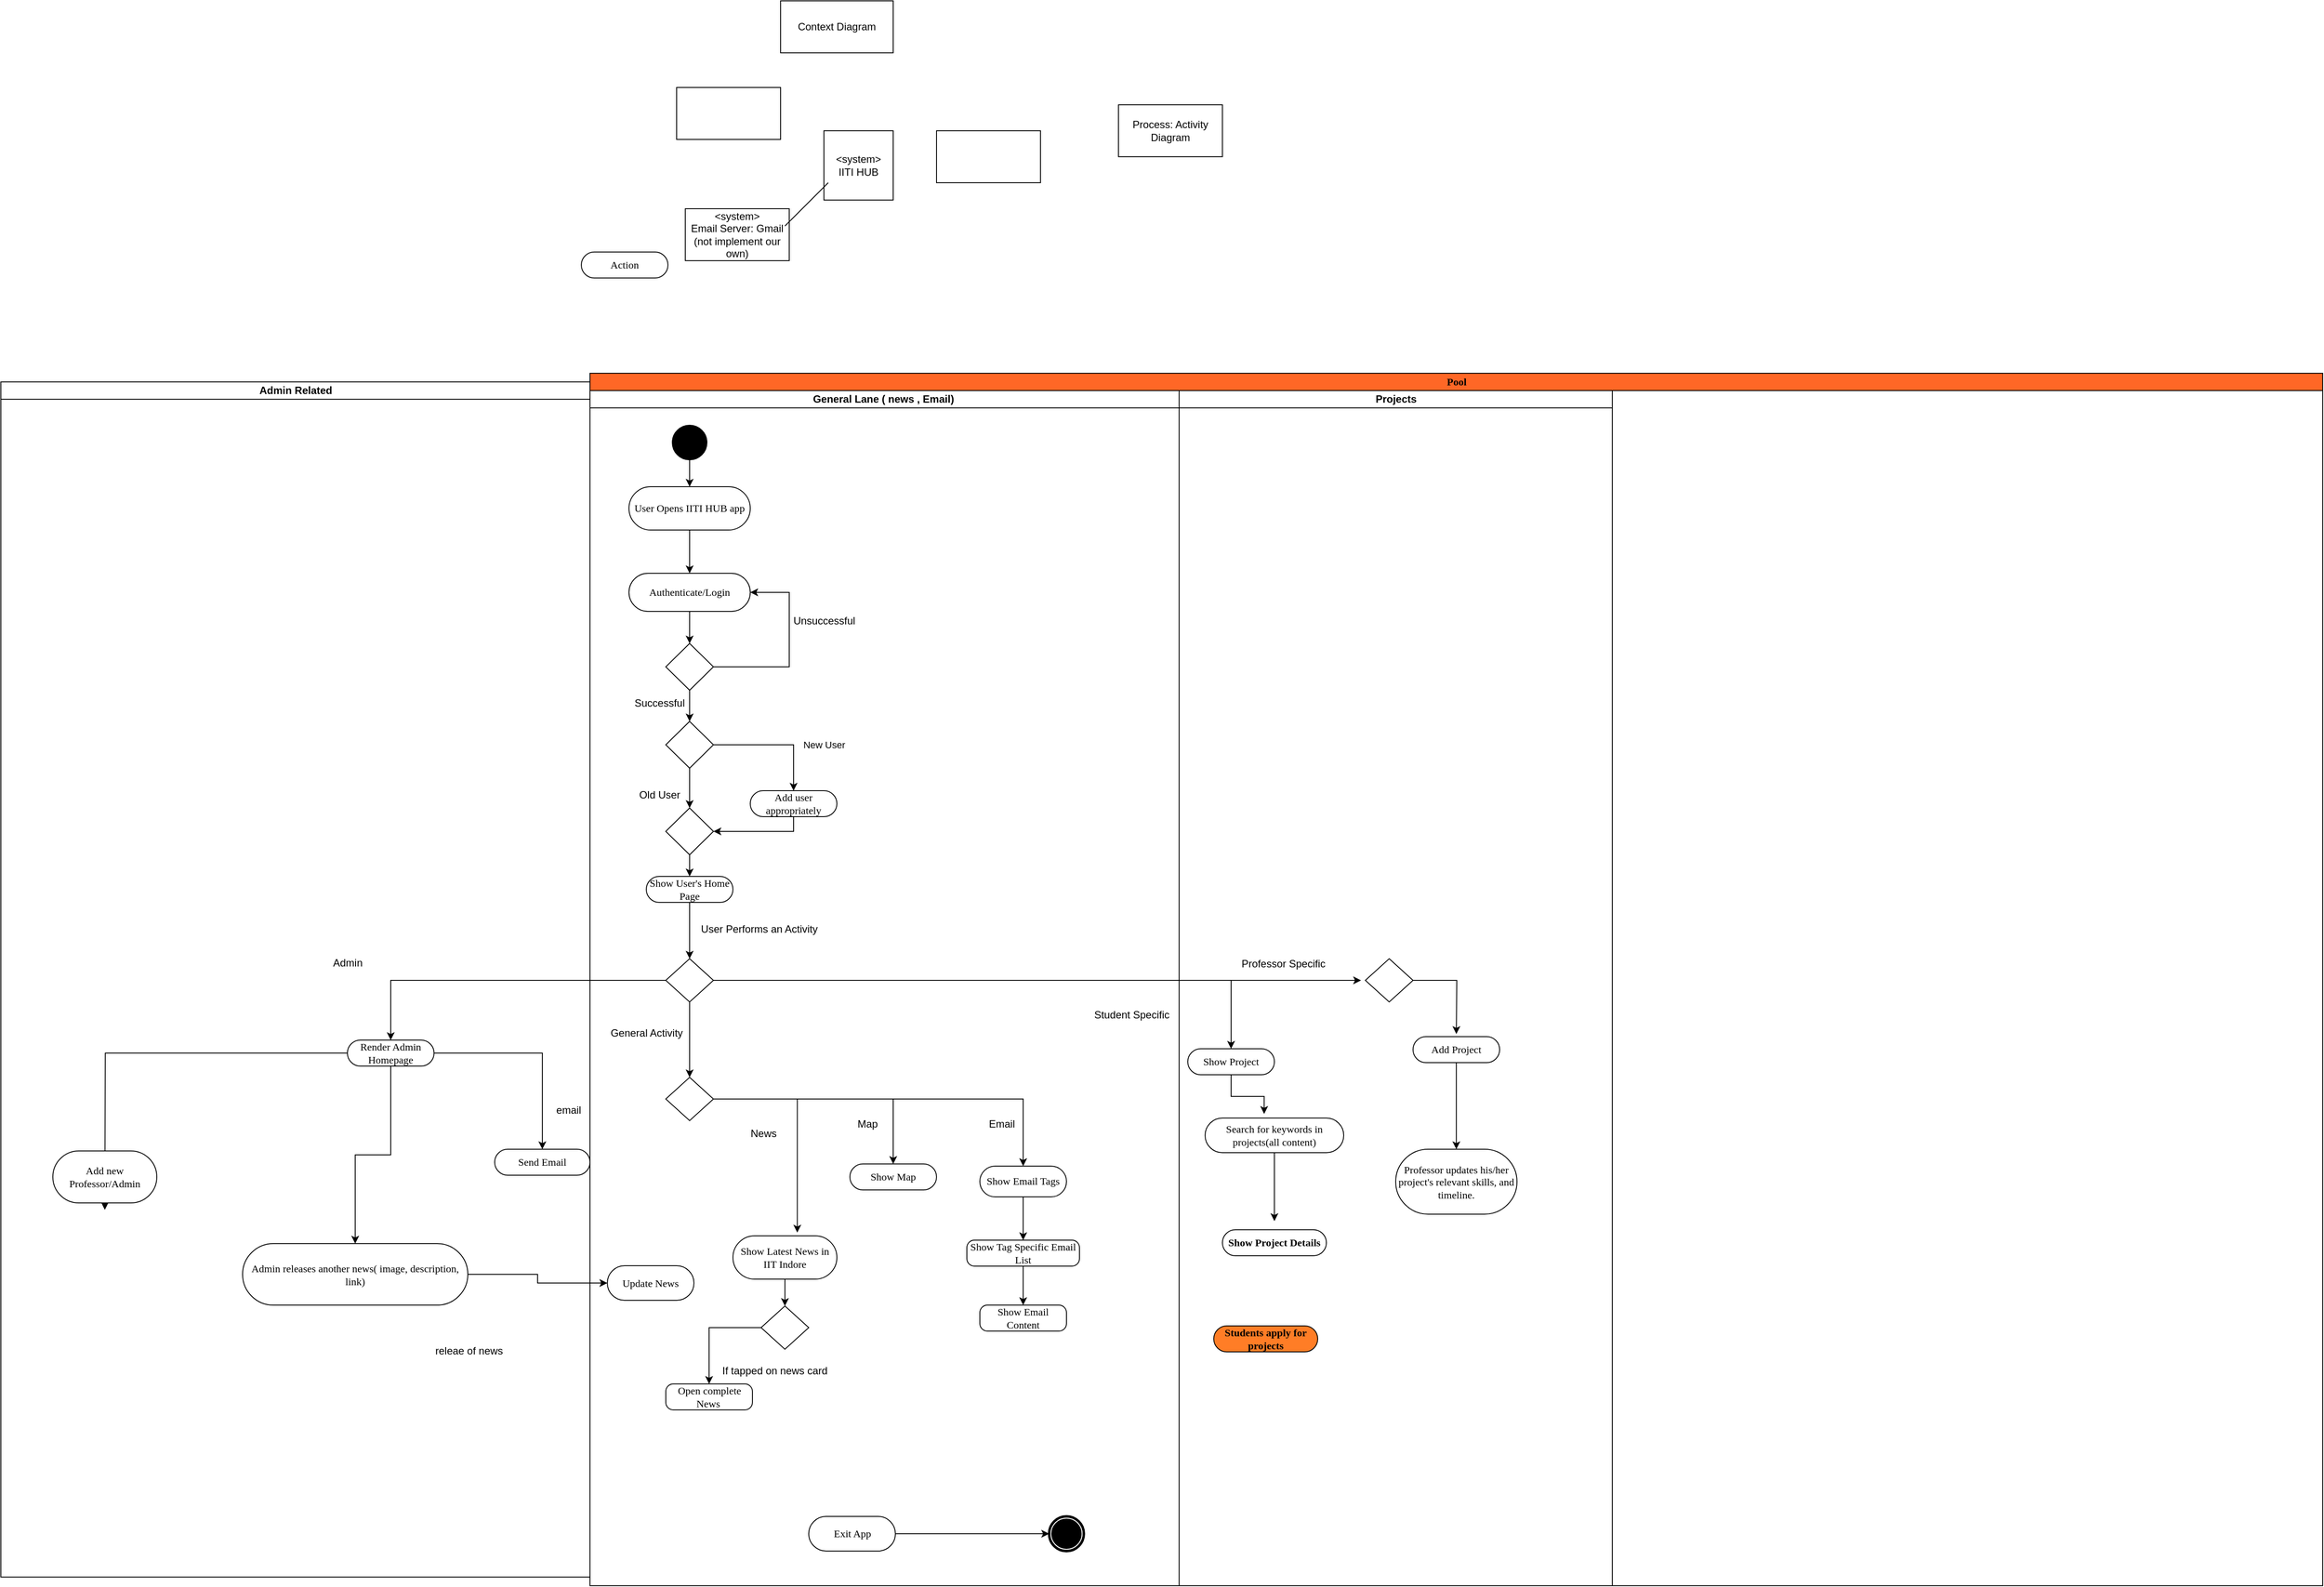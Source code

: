 <mxfile version="21.2.1" type="github">
  <diagram name="Page-1" id="0783ab3e-0a74-02c8-0abd-f7b4e66b4bec">
    <mxGraphModel dx="3180" dy="2110" grid="1" gridSize="10" guides="1" tooltips="1" connect="1" arrows="1" fold="1" page="1" pageScale="1" pageWidth="850" pageHeight="1100" background="none" math="0" shadow="0">
      <root>
        <mxCell id="0" />
        <mxCell id="1" parent="0" />
        <mxCell id="1c1d494c118603dd-1" value="Pool" style="swimlane;html=1;childLayout=stackLayout;startSize=20;rounded=0;shadow=0;comic=0;labelBackgroundColor=none;strokeWidth=1;fontFamily=Verdana;fontSize=12;align=center;fillColor=#FF6726;" parent="1" vertex="1">
          <mxGeometry x="80" y="-10" width="2000.0" height="1400" as="geometry" />
        </mxCell>
        <mxCell id="1c1d494c118603dd-3" value="General Lane ( news , Email)&amp;nbsp;" style="swimlane;html=1;startSize=20;" parent="1c1d494c118603dd-1" vertex="1">
          <mxGeometry y="20" width="680" height="1380" as="geometry">
            <mxRectangle y="20" width="40" height="1380" as="alternateBounds" />
          </mxGeometry>
        </mxCell>
        <mxCell id="OMoWTiOt0C33IlhXWpdB-46" style="edgeStyle=orthogonalEdgeStyle;rounded=0;orthogonalLoop=1;jettySize=auto;html=1;entryX=0.5;entryY=0;entryDx=0;entryDy=0;" edge="1" parent="1c1d494c118603dd-3" source="60571a20871a0731-4" target="60571a20871a0731-8">
          <mxGeometry relative="1" as="geometry">
            <mxPoint x="115" y="162" as="sourcePoint" />
            <mxPoint x="115" y="202" as="targetPoint" />
          </mxGeometry>
        </mxCell>
        <mxCell id="60571a20871a0731-4" value="" style="ellipse;whiteSpace=wrap;html=1;rounded=0;shadow=0;comic=0;labelBackgroundColor=none;strokeWidth=1;fillColor=#000000;fontFamily=Verdana;fontSize=12;align=center;" parent="1c1d494c118603dd-3" vertex="1">
          <mxGeometry x="95" y="40" width="40" height="40" as="geometry" />
        </mxCell>
        <mxCell id="OMoWTiOt0C33IlhXWpdB-243" style="edgeStyle=orthogonalEdgeStyle;rounded=0;orthogonalLoop=1;jettySize=auto;html=1;entryX=0.5;entryY=0;entryDx=0;entryDy=0;" edge="1" parent="1c1d494c118603dd-3" source="OMoWTiOt0C33IlhXWpdB-7" target="OMoWTiOt0C33IlhXWpdB-167">
          <mxGeometry relative="1" as="geometry" />
        </mxCell>
        <mxCell id="OMoWTiOt0C33IlhXWpdB-251" style="edgeStyle=orthogonalEdgeStyle;rounded=0;orthogonalLoop=1;jettySize=auto;html=1;" edge="1" parent="1c1d494c118603dd-3" source="OMoWTiOt0C33IlhXWpdB-7">
          <mxGeometry relative="1" as="geometry">
            <mxPoint x="890" y="681" as="targetPoint" />
          </mxGeometry>
        </mxCell>
        <mxCell id="OMoWTiOt0C33IlhXWpdB-7" value="" style="rhombus;whiteSpace=wrap;html=1;" vertex="1" parent="1c1d494c118603dd-3">
          <mxGeometry x="87.5" y="656" width="55" height="50" as="geometry" />
        </mxCell>
        <mxCell id="OMoWTiOt0C33IlhXWpdB-189" style="edgeStyle=orthogonalEdgeStyle;rounded=0;orthogonalLoop=1;jettySize=auto;html=1;entryX=0.5;entryY=0;entryDx=0;entryDy=0;" edge="1" parent="1c1d494c118603dd-3" source="OMoWTiOt0C33IlhXWpdB-31" target="OMoWTiOt0C33IlhXWpdB-181">
          <mxGeometry relative="1" as="geometry" />
        </mxCell>
        <mxCell id="OMoWTiOt0C33IlhXWpdB-31" value="Authenticate/Login" style="rounded=1;whiteSpace=wrap;html=1;shadow=0;comic=0;labelBackgroundColor=none;strokeWidth=1;fontFamily=Verdana;fontSize=12;align=center;arcSize=50;" vertex="1" parent="1c1d494c118603dd-3">
          <mxGeometry x="45" y="211" width="140" height="44" as="geometry" />
        </mxCell>
        <mxCell id="OMoWTiOt0C33IlhXWpdB-263" style="edgeStyle=orthogonalEdgeStyle;rounded=0;orthogonalLoop=1;jettySize=auto;html=1;entryX=0;entryY=0.5;entryDx=0;entryDy=0;" edge="1" parent="1c1d494c118603dd-3" source="1c1d494c118603dd-19" target="60571a20871a0731-5">
          <mxGeometry relative="1" as="geometry" />
        </mxCell>
        <mxCell id="1c1d494c118603dd-19" value="Exit App" style="rounded=1;whiteSpace=wrap;html=1;shadow=0;comic=0;labelBackgroundColor=none;strokeWidth=1;fontFamily=Verdana;fontSize=12;align=center;arcSize=50;" parent="1c1d494c118603dd-3" vertex="1">
          <mxGeometry x="252.5" y="1300" width="100" height="40" as="geometry" />
        </mxCell>
        <mxCell id="OMoWTiOt0C33IlhXWpdB-132" style="edgeStyle=orthogonalEdgeStyle;rounded=0;orthogonalLoop=1;jettySize=auto;html=1;exitX=0.5;exitY=1;exitDx=0;exitDy=0;" edge="1" parent="1c1d494c118603dd-3" source="60571a20871a0731-8">
          <mxGeometry relative="1" as="geometry">
            <mxPoint x="115" y="217" as="sourcePoint" />
            <mxPoint x="115" y="211" as="targetPoint" />
          </mxGeometry>
        </mxCell>
        <mxCell id="60571a20871a0731-8" value="User Opens IITI HUB app" style="rounded=1;whiteSpace=wrap;html=1;shadow=0;comic=0;labelBackgroundColor=none;strokeWidth=1;fontFamily=Verdana;fontSize=12;align=center;arcSize=50;" parent="1c1d494c118603dd-3" vertex="1">
          <mxGeometry x="45" y="111" width="140" height="50" as="geometry" />
        </mxCell>
        <mxCell id="DP1_wo8riHDdqW7WoeD3-19" value="Show Map" style="rounded=1;whiteSpace=wrap;html=1;shadow=0;comic=0;labelBackgroundColor=none;strokeWidth=1;fontFamily=Verdana;fontSize=12;align=center;arcSize=50;" parent="1c1d494c118603dd-3" vertex="1">
          <mxGeometry x="300" y="893" width="100" height="30" as="geometry" />
        </mxCell>
        <mxCell id="OMoWTiOt0C33IlhXWpdB-233" style="edgeStyle=orthogonalEdgeStyle;rounded=0;orthogonalLoop=1;jettySize=auto;html=1;entryX=0.5;entryY=0;entryDx=0;entryDy=0;" edge="1" parent="1c1d494c118603dd-3" source="DP1_wo8riHDdqW7WoeD3-18" target="OMoWTiOt0C33IlhXWpdB-230">
          <mxGeometry relative="1" as="geometry" />
        </mxCell>
        <mxCell id="DP1_wo8riHDdqW7WoeD3-18" value="Show Latest News in IIT Indore" style="rounded=1;whiteSpace=wrap;html=1;shadow=0;comic=0;labelBackgroundColor=none;strokeWidth=1;fontFamily=Verdana;fontSize=12;align=center;arcSize=50;" parent="1c1d494c118603dd-3" vertex="1">
          <mxGeometry x="165" y="976" width="120" height="50" as="geometry" />
        </mxCell>
        <mxCell id="OMoWTiOt0C33IlhXWpdB-65" value="Open complete News&amp;nbsp;" style="rounded=1;whiteSpace=wrap;html=1;shadow=0;comic=0;labelBackgroundColor=none;strokeWidth=1;fontFamily=Verdana;fontSize=12;align=center;arcSize=29;" vertex="1" parent="1c1d494c118603dd-3">
          <mxGeometry x="87.5" y="1147" width="100" height="30" as="geometry" />
        </mxCell>
        <mxCell id="OMoWTiOt0C33IlhXWpdB-37" value="Student Specific" style="text;html=1;align=center;verticalAlign=middle;resizable=0;points=[];autosize=1;strokeColor=none;fillColor=none;" vertex="1" parent="1c1d494c118603dd-3">
          <mxGeometry x="570" y="706" width="110" height="30" as="geometry" />
        </mxCell>
        <mxCell id="OMoWTiOt0C33IlhXWpdB-137" value="News" style="text;html=1;align=center;verticalAlign=middle;resizable=0;points=[];autosize=1;strokeColor=none;fillColor=none;" vertex="1" parent="1c1d494c118603dd-3">
          <mxGeometry x="175" y="843" width="50" height="30" as="geometry" />
        </mxCell>
        <mxCell id="OMoWTiOt0C33IlhXWpdB-95" value="Update News" style="rounded=1;whiteSpace=wrap;html=1;shadow=0;comic=0;labelBackgroundColor=none;strokeWidth=1;fontFamily=Verdana;fontSize=12;align=center;arcSize=50;" vertex="1" parent="1c1d494c118603dd-3">
          <mxGeometry x="20" y="1010.5" width="100" height="40" as="geometry" />
        </mxCell>
        <mxCell id="OMoWTiOt0C33IlhXWpdB-177" style="edgeStyle=orthogonalEdgeStyle;rounded=0;orthogonalLoop=1;jettySize=auto;html=1;entryX=0.5;entryY=0;entryDx=0;entryDy=0;" edge="1" parent="1c1d494c118603dd-3" source="OMoWTiOt0C33IlhXWpdB-158" target="OMoWTiOt0C33IlhXWpdB-170">
          <mxGeometry relative="1" as="geometry" />
        </mxCell>
        <mxCell id="OMoWTiOt0C33IlhXWpdB-158" value="Show Email Tags" style="rounded=1;whiteSpace=wrap;html=1;shadow=0;comic=0;labelBackgroundColor=none;strokeWidth=1;fontFamily=Verdana;fontSize=12;align=center;arcSize=50;" vertex="1" parent="1c1d494c118603dd-3">
          <mxGeometry x="450" y="895.5" width="100" height="35.5" as="geometry" />
        </mxCell>
        <mxCell id="OMoWTiOt0C33IlhXWpdB-159" value="Email" style="text;html=1;align=center;verticalAlign=middle;resizable=0;points=[];autosize=1;strokeColor=none;fillColor=none;" vertex="1" parent="1c1d494c118603dd-3">
          <mxGeometry x="450" y="832" width="50" height="30" as="geometry" />
        </mxCell>
        <mxCell id="OMoWTiOt0C33IlhXWpdB-163" value="User Performs an Activity" style="text;html=1;align=center;verticalAlign=middle;resizable=0;points=[];autosize=1;strokeColor=none;fillColor=none;" vertex="1" parent="1c1d494c118603dd-3">
          <mxGeometry x="115" y="607" width="160" height="30" as="geometry" />
        </mxCell>
        <mxCell id="OMoWTiOt0C33IlhXWpdB-164" value="General Activity" style="text;html=1;align=center;verticalAlign=middle;resizable=0;points=[];autosize=1;strokeColor=none;fillColor=none;" vertex="1" parent="1c1d494c118603dd-3">
          <mxGeometry x="10" y="727" width="110" height="30" as="geometry" />
        </mxCell>
        <mxCell id="OMoWTiOt0C33IlhXWpdB-244" style="edgeStyle=orthogonalEdgeStyle;rounded=0;orthogonalLoop=1;jettySize=auto;html=1;entryX=0.5;entryY=0;entryDx=0;entryDy=0;" edge="1" parent="1c1d494c118603dd-3" source="OMoWTiOt0C33IlhXWpdB-167" target="DP1_wo8riHDdqW7WoeD3-19">
          <mxGeometry relative="1" as="geometry" />
        </mxCell>
        <mxCell id="OMoWTiOt0C33IlhXWpdB-245" style="edgeStyle=orthogonalEdgeStyle;rounded=0;orthogonalLoop=1;jettySize=auto;html=1;entryX=0.619;entryY=-0.074;entryDx=0;entryDy=0;entryPerimeter=0;" edge="1" parent="1c1d494c118603dd-3" source="OMoWTiOt0C33IlhXWpdB-167" target="DP1_wo8riHDdqW7WoeD3-18">
          <mxGeometry relative="1" as="geometry" />
        </mxCell>
        <mxCell id="OMoWTiOt0C33IlhXWpdB-247" style="edgeStyle=orthogonalEdgeStyle;rounded=0;orthogonalLoop=1;jettySize=auto;html=1;entryX=0.5;entryY=0;entryDx=0;entryDy=0;" edge="1" parent="1c1d494c118603dd-3" source="OMoWTiOt0C33IlhXWpdB-167" target="OMoWTiOt0C33IlhXWpdB-158">
          <mxGeometry relative="1" as="geometry" />
        </mxCell>
        <mxCell id="OMoWTiOt0C33IlhXWpdB-167" value="" style="rhombus;whiteSpace=wrap;html=1;" vertex="1" parent="1c1d494c118603dd-3">
          <mxGeometry x="87.5" y="793" width="55" height="50" as="geometry" />
        </mxCell>
        <mxCell id="OMoWTiOt0C33IlhXWpdB-240" style="edgeStyle=orthogonalEdgeStyle;rounded=0;orthogonalLoop=1;jettySize=auto;html=1;entryX=0.5;entryY=0;entryDx=0;entryDy=0;" edge="1" parent="1c1d494c118603dd-3" source="OMoWTiOt0C33IlhXWpdB-170" target="OMoWTiOt0C33IlhXWpdB-172">
          <mxGeometry relative="1" as="geometry" />
        </mxCell>
        <mxCell id="OMoWTiOt0C33IlhXWpdB-170" value="Show Tag Specific Email List" style="rounded=1;whiteSpace=wrap;html=1;shadow=0;comic=0;labelBackgroundColor=none;strokeWidth=1;fontFamily=Verdana;fontSize=12;align=center;arcSize=29;" vertex="1" parent="1c1d494c118603dd-3">
          <mxGeometry x="435" y="981" width="130" height="30" as="geometry" />
        </mxCell>
        <mxCell id="OMoWTiOt0C33IlhXWpdB-172" value="Show Email Content" style="rounded=1;whiteSpace=wrap;html=1;shadow=0;comic=0;labelBackgroundColor=none;strokeWidth=1;fontFamily=Verdana;fontSize=12;align=center;arcSize=29;" vertex="1" parent="1c1d494c118603dd-3">
          <mxGeometry x="450" y="1056" width="100" height="30" as="geometry" />
        </mxCell>
        <mxCell id="OMoWTiOt0C33IlhXWpdB-190" style="edgeStyle=orthogonalEdgeStyle;rounded=0;orthogonalLoop=1;jettySize=auto;html=1;entryX=1;entryY=0.5;entryDx=0;entryDy=0;" edge="1" parent="1c1d494c118603dd-3" source="OMoWTiOt0C33IlhXWpdB-181" target="OMoWTiOt0C33IlhXWpdB-31">
          <mxGeometry relative="1" as="geometry">
            <Array as="points">
              <mxPoint x="230" y="319" />
              <mxPoint x="230" y="233" />
            </Array>
          </mxGeometry>
        </mxCell>
        <mxCell id="OMoWTiOt0C33IlhXWpdB-228" style="edgeStyle=orthogonalEdgeStyle;rounded=0;orthogonalLoop=1;jettySize=auto;html=1;entryX=0.5;entryY=0;entryDx=0;entryDy=0;" edge="1" parent="1c1d494c118603dd-3" source="OMoWTiOt0C33IlhXWpdB-181" target="OMoWTiOt0C33IlhXWpdB-210">
          <mxGeometry relative="1" as="geometry" />
        </mxCell>
        <mxCell id="OMoWTiOt0C33IlhXWpdB-181" value="" style="rhombus;whiteSpace=wrap;html=1;" vertex="1" parent="1c1d494c118603dd-3">
          <mxGeometry x="87.5" y="292" width="55" height="54" as="geometry" />
        </mxCell>
        <mxCell id="OMoWTiOt0C33IlhXWpdB-183" value="Unsuccessful" style="text;html=1;align=center;verticalAlign=middle;resizable=0;points=[];autosize=1;strokeColor=none;fillColor=none;" vertex="1" parent="1c1d494c118603dd-3">
          <mxGeometry x="225" y="251" width="90" height="30" as="geometry" />
        </mxCell>
        <mxCell id="OMoWTiOt0C33IlhXWpdB-184" value="Successful" style="text;html=1;align=center;verticalAlign=middle;resizable=0;points=[];autosize=1;strokeColor=none;fillColor=none;" vertex="1" parent="1c1d494c118603dd-3">
          <mxGeometry x="40" y="346" width="80" height="30" as="geometry" />
        </mxCell>
        <mxCell id="OMoWTiOt0C33IlhXWpdB-195" style="edgeStyle=orthogonalEdgeStyle;rounded=0;orthogonalLoop=1;jettySize=auto;html=1;entryX=0.5;entryY=0;entryDx=0;entryDy=0;" edge="1" parent="1c1d494c118603dd-3" source="OMoWTiOt0C33IlhXWpdB-191" target="OMoWTiOt0C33IlhXWpdB-7">
          <mxGeometry relative="1" as="geometry" />
        </mxCell>
        <mxCell id="OMoWTiOt0C33IlhXWpdB-191" value="Show User&#39;s Home Page" style="rounded=1;whiteSpace=wrap;html=1;shadow=0;comic=0;labelBackgroundColor=none;strokeWidth=1;fontFamily=Verdana;fontSize=12;align=center;arcSize=50;" vertex="1" parent="1c1d494c118603dd-3">
          <mxGeometry x="65" y="561" width="100" height="30" as="geometry" />
        </mxCell>
        <mxCell id="OMoWTiOt0C33IlhXWpdB-225" style="edgeStyle=orthogonalEdgeStyle;rounded=0;orthogonalLoop=1;jettySize=auto;html=1;entryX=0.5;entryY=0;entryDx=0;entryDy=0;" edge="1" parent="1c1d494c118603dd-3" source="OMoWTiOt0C33IlhXWpdB-210" target="OMoWTiOt0C33IlhXWpdB-219">
          <mxGeometry relative="1" as="geometry" />
        </mxCell>
        <mxCell id="OMoWTiOt0C33IlhXWpdB-210" value="" style="rhombus;whiteSpace=wrap;html=1;" vertex="1" parent="1c1d494c118603dd-3">
          <mxGeometry x="87.5" y="382" width="55" height="54" as="geometry" />
        </mxCell>
        <mxCell id="OMoWTiOt0C33IlhXWpdB-224" style="edgeStyle=orthogonalEdgeStyle;rounded=0;orthogonalLoop=1;jettySize=auto;html=1;entryX=1;entryY=0.5;entryDx=0;entryDy=0;" edge="1" parent="1c1d494c118603dd-3" source="OMoWTiOt0C33IlhXWpdB-216" target="OMoWTiOt0C33IlhXWpdB-219">
          <mxGeometry relative="1" as="geometry">
            <Array as="points">
              <mxPoint x="235" y="509" />
            </Array>
          </mxGeometry>
        </mxCell>
        <mxCell id="OMoWTiOt0C33IlhXWpdB-216" value="Add user appropriately" style="rounded=1;whiteSpace=wrap;html=1;shadow=0;comic=0;labelBackgroundColor=none;strokeWidth=1;fontFamily=Verdana;fontSize=12;align=center;arcSize=50;" vertex="1" parent="1c1d494c118603dd-3">
          <mxGeometry x="185" y="462" width="100" height="30" as="geometry" />
        </mxCell>
        <mxCell id="OMoWTiOt0C33IlhXWpdB-226" style="edgeStyle=orthogonalEdgeStyle;rounded=0;orthogonalLoop=1;jettySize=auto;html=1;entryX=0.5;entryY=0;entryDx=0;entryDy=0;" edge="1" parent="1c1d494c118603dd-3" source="OMoWTiOt0C33IlhXWpdB-219" target="OMoWTiOt0C33IlhXWpdB-191">
          <mxGeometry relative="1" as="geometry" />
        </mxCell>
        <mxCell id="OMoWTiOt0C33IlhXWpdB-219" value="" style="rhombus;whiteSpace=wrap;html=1;" vertex="1" parent="1c1d494c118603dd-3">
          <mxGeometry x="87.5" y="482" width="55" height="54" as="geometry" />
        </mxCell>
        <mxCell id="OMoWTiOt0C33IlhXWpdB-221" style="edgeStyle=orthogonalEdgeStyle;rounded=0;orthogonalLoop=1;jettySize=auto;html=1;entryX=0.5;entryY=0;entryDx=0;entryDy=0;" edge="1" parent="1c1d494c118603dd-3" source="OMoWTiOt0C33IlhXWpdB-210" target="OMoWTiOt0C33IlhXWpdB-216">
          <mxGeometry relative="1" as="geometry" />
        </mxCell>
        <mxCell id="OMoWTiOt0C33IlhXWpdB-222" value="New User" style="edgeLabel;html=1;align=center;verticalAlign=middle;resizable=0;points=[];" vertex="1" connectable="0" parent="OMoWTiOt0C33IlhXWpdB-221">
          <mxGeometry x="0.309" y="2" relative="1" as="geometry">
            <mxPoint x="33" y="-3" as="offset" />
          </mxGeometry>
        </mxCell>
        <mxCell id="OMoWTiOt0C33IlhXWpdB-227" value="Old User" style="text;html=1;align=center;verticalAlign=middle;resizable=0;points=[];autosize=1;strokeColor=none;fillColor=none;" vertex="1" parent="1c1d494c118603dd-3">
          <mxGeometry x="45" y="452" width="70" height="30" as="geometry" />
        </mxCell>
        <mxCell id="OMoWTiOt0C33IlhXWpdB-238" style="edgeStyle=orthogonalEdgeStyle;rounded=0;orthogonalLoop=1;jettySize=auto;html=1;entryX=0.5;entryY=0;entryDx=0;entryDy=0;" edge="1" parent="1c1d494c118603dd-3" source="OMoWTiOt0C33IlhXWpdB-230" target="OMoWTiOt0C33IlhXWpdB-65">
          <mxGeometry relative="1" as="geometry" />
        </mxCell>
        <mxCell id="OMoWTiOt0C33IlhXWpdB-230" value="" style="rhombus;whiteSpace=wrap;html=1;" vertex="1" parent="1c1d494c118603dd-3">
          <mxGeometry x="197.5" y="1057" width="55" height="50" as="geometry" />
        </mxCell>
        <mxCell id="OMoWTiOt0C33IlhXWpdB-232" value="If tapped on news card" style="text;html=1;align=center;verticalAlign=middle;resizable=0;points=[];autosize=1;strokeColor=none;fillColor=none;" vertex="1" parent="1c1d494c118603dd-3">
          <mxGeometry x="142.5" y="1117" width="140" height="30" as="geometry" />
        </mxCell>
        <mxCell id="OMoWTiOt0C33IlhXWpdB-248" value="Map" style="text;html=1;align=center;verticalAlign=middle;resizable=0;points=[];autosize=1;strokeColor=none;fillColor=none;" vertex="1" parent="1c1d494c118603dd-3">
          <mxGeometry x="295" y="832" width="50" height="30" as="geometry" />
        </mxCell>
        <mxCell id="60571a20871a0731-5" value="" style="shape=mxgraph.bpmn.shape;html=1;verticalLabelPosition=bottom;labelBackgroundColor=#ffffff;verticalAlign=top;perimeter=ellipsePerimeter;outline=end;symbol=terminate;rounded=0;shadow=0;comic=0;strokeWidth=1;fontFamily=Verdana;fontSize=12;align=center;" parent="1c1d494c118603dd-3" vertex="1">
          <mxGeometry x="530" y="1300" width="40" height="40" as="geometry" />
        </mxCell>
        <mxCell id="OMoWTiOt0C33IlhXWpdB-260" style="edgeStyle=orthogonalEdgeStyle;rounded=0;orthogonalLoop=1;jettySize=auto;html=1;entryX=0.5;entryY=0;entryDx=0;entryDy=0;" edge="1" parent="1c1d494c118603dd-1" source="OMoWTiOt0C33IlhXWpdB-7" target="DP1_wo8riHDdqW7WoeD3-17">
          <mxGeometry relative="1" as="geometry">
            <mxPoint x="760" y="760" as="targetPoint" />
            <Array as="points">
              <mxPoint x="740" y="701" />
            </Array>
          </mxGeometry>
        </mxCell>
        <mxCell id="1c1d494c118603dd-4" value="Projects" style="swimlane;html=1;startSize=20;fillColor=#FFFFFF;" parent="1c1d494c118603dd-1" vertex="1">
          <mxGeometry x="680" y="20" width="500" height="1380" as="geometry" />
        </mxCell>
        <mxCell id="OMoWTiOt0C33IlhXWpdB-261" style="edgeStyle=orthogonalEdgeStyle;rounded=0;orthogonalLoop=1;jettySize=auto;html=1;entryX=0.426;entryY=-0.119;entryDx=0;entryDy=0;entryPerimeter=0;" edge="1" parent="1c1d494c118603dd-4" source="DP1_wo8riHDdqW7WoeD3-17" target="1c1d494c118603dd-5">
          <mxGeometry relative="1" as="geometry" />
        </mxCell>
        <mxCell id="DP1_wo8riHDdqW7WoeD3-17" value="Show Project" style="rounded=1;whiteSpace=wrap;html=1;shadow=0;comic=0;labelBackgroundColor=none;strokeWidth=1;fontFamily=Verdana;fontSize=12;align=center;arcSize=50;" parent="1c1d494c118603dd-4" vertex="1">
          <mxGeometry x="10" y="760" width="100" height="30" as="geometry" />
        </mxCell>
        <mxCell id="OMoWTiOt0C33IlhXWpdB-253" style="edgeStyle=orthogonalEdgeStyle;rounded=0;orthogonalLoop=1;jettySize=auto;html=1;" edge="1" parent="1c1d494c118603dd-4" source="1c1d494c118603dd-5">
          <mxGeometry relative="1" as="geometry">
            <mxPoint x="110" y="959" as="targetPoint" />
          </mxGeometry>
        </mxCell>
        <mxCell id="1c1d494c118603dd-5" value="Search for keywords in projects(all content)" style="rounded=1;whiteSpace=wrap;html=1;shadow=0;comic=0;labelBackgroundColor=none;strokeWidth=1;fontFamily=Verdana;fontSize=12;align=center;arcSize=50;" parent="1c1d494c118603dd-4" vertex="1">
          <mxGeometry x="30" y="840" width="160" height="40" as="geometry" />
        </mxCell>
        <mxCell id="OMoWTiOt0C33IlhXWpdB-118" value="" style="edgeStyle=orthogonalEdgeStyle;rounded=0;orthogonalLoop=1;jettySize=auto;html=1;" edge="1" parent="1c1d494c118603dd-4" source="OMoWTiOt0C33IlhXWpdB-100" target="OMoWTiOt0C33IlhXWpdB-117">
          <mxGeometry relative="1" as="geometry" />
        </mxCell>
        <mxCell id="OMoWTiOt0C33IlhXWpdB-100" value="Add Project" style="rounded=1;whiteSpace=wrap;html=1;shadow=0;comic=0;labelBackgroundColor=none;strokeWidth=1;fontFamily=Verdana;fontSize=12;align=center;arcSize=50;" vertex="1" parent="1c1d494c118603dd-4">
          <mxGeometry x="270" y="746" width="100" height="30" as="geometry" />
        </mxCell>
        <mxCell id="OMoWTiOt0C33IlhXWpdB-117" value="Professor updates his/her project&#39;s relevant skills, and timeline." style="whiteSpace=wrap;html=1;fontFamily=Verdana;rounded=1;shadow=0;comic=0;labelBackgroundColor=none;strokeWidth=1;arcSize=50;" vertex="1" parent="1c1d494c118603dd-4">
          <mxGeometry x="250" y="876" width="140" height="75" as="geometry" />
        </mxCell>
        <mxCell id="OMoWTiOt0C33IlhXWpdB-122" value="&lt;b&gt;Students apply for projects&lt;/b&gt;" style="rounded=1;whiteSpace=wrap;html=1;shadow=0;comic=0;labelBackgroundColor=none;strokeWidth=1;fontFamily=Verdana;fontSize=12;align=center;arcSize=50;fillColor=#FF7D26;" vertex="1" parent="1c1d494c118603dd-4">
          <mxGeometry x="40" y="1080" width="120" height="30" as="geometry" />
        </mxCell>
        <mxCell id="OMoWTiOt0C33IlhXWpdB-206" style="edgeStyle=orthogonalEdgeStyle;rounded=0;orthogonalLoop=1;jettySize=auto;html=1;" edge="1" parent="1c1d494c118603dd-4" source="OMoWTiOt0C33IlhXWpdB-201">
          <mxGeometry relative="1" as="geometry">
            <mxPoint x="320" y="743" as="targetPoint" />
          </mxGeometry>
        </mxCell>
        <mxCell id="OMoWTiOt0C33IlhXWpdB-201" value="" style="rhombus;whiteSpace=wrap;html=1;" vertex="1" parent="1c1d494c118603dd-4">
          <mxGeometry x="215" y="656" width="55" height="50" as="geometry" />
        </mxCell>
        <mxCell id="OMoWTiOt0C33IlhXWpdB-33" value="Professor Specific" style="text;html=1;align=center;verticalAlign=middle;resizable=0;points=[];autosize=1;strokeColor=none;fillColor=none;" vertex="1" parent="1c1d494c118603dd-4">
          <mxGeometry x="60" y="647" width="120" height="30" as="geometry" />
        </mxCell>
        <mxCell id="OMoWTiOt0C33IlhXWpdB-254" value="&lt;b&gt;Show Project Details&lt;/b&gt;" style="rounded=1;whiteSpace=wrap;html=1;shadow=0;comic=0;labelBackgroundColor=none;strokeWidth=1;fontFamily=Verdana;fontSize=12;align=center;arcSize=50;fillColor=#FFFFFF;" vertex="1" parent="1c1d494c118603dd-4">
          <mxGeometry x="50" y="969" width="120" height="30" as="geometry" />
        </mxCell>
        <mxCell id="DP1_wo8riHDdqW7WoeD3-5" value="Process: Activity Diagram" style="rounded=0;whiteSpace=wrap;html=1;" parent="1" vertex="1">
          <mxGeometry x="690" y="-320" width="120" height="60" as="geometry" />
        </mxCell>
        <mxCell id="DP1_wo8riHDdqW7WoeD3-22" value="Action" style="rounded=1;whiteSpace=wrap;html=1;shadow=0;comic=0;labelBackgroundColor=none;strokeWidth=1;fontFamily=Verdana;fontSize=12;align=center;arcSize=50;" parent="1" vertex="1">
          <mxGeometry x="70" y="-150" width="100" height="30" as="geometry" />
        </mxCell>
        <mxCell id="DP1_wo8riHDdqW7WoeD3-37" value="&amp;lt;system&amp;gt;&lt;br&gt;IITI HUB" style="whiteSpace=wrap;html=1;aspect=fixed;" parent="1" vertex="1">
          <mxGeometry x="350" y="-290" width="80" height="80" as="geometry" />
        </mxCell>
        <mxCell id="DP1_wo8riHDdqW7WoeD3-38" value="" style="rounded=0;whiteSpace=wrap;html=1;" parent="1" vertex="1">
          <mxGeometry x="480" y="-290" width="120" height="60" as="geometry" />
        </mxCell>
        <mxCell id="DP1_wo8riHDdqW7WoeD3-39" value="" style="rounded=0;whiteSpace=wrap;html=1;" parent="1" vertex="1">
          <mxGeometry x="180" y="-340" width="120" height="60" as="geometry" />
        </mxCell>
        <mxCell id="DP1_wo8riHDdqW7WoeD3-40" value="Context Diagram" style="rounded=0;whiteSpace=wrap;html=1;" parent="1" vertex="1">
          <mxGeometry x="300" y="-440" width="130" height="60" as="geometry" />
        </mxCell>
        <mxCell id="DP1_wo8riHDdqW7WoeD3-41" value="&amp;lt;system&amp;gt;&lt;br&gt;Email Server: Gmail&lt;br&gt;(not implement our own)" style="rounded=0;whiteSpace=wrap;html=1;" parent="1" vertex="1">
          <mxGeometry x="190" y="-200" width="120" height="60" as="geometry" />
        </mxCell>
        <mxCell id="DP1_wo8riHDdqW7WoeD3-42" value="" style="endArrow=none;html=1;rounded=0;" parent="1" edge="1">
          <mxGeometry width="50" height="50" relative="1" as="geometry">
            <mxPoint x="305" y="-180" as="sourcePoint" />
            <mxPoint x="355" y="-230" as="targetPoint" />
          </mxGeometry>
        </mxCell>
        <mxCell id="OMoWTiOt0C33IlhXWpdB-68" value="Admin Related" style="swimlane;html=1;startSize=20;" vertex="1" parent="1">
          <mxGeometry x="-600" width="680" height="1380" as="geometry" />
        </mxCell>
        <mxCell id="OMoWTiOt0C33IlhXWpdB-84" style="edgeStyle=orthogonalEdgeStyle;rounded=0;orthogonalLoop=1;jettySize=auto;html=1;" edge="1" parent="OMoWTiOt0C33IlhXWpdB-68" source="DP1_wo8riHDdqW7WoeD3-12" target="1c1d494c118603dd-7">
          <mxGeometry relative="1" as="geometry" />
        </mxCell>
        <mxCell id="OMoWTiOt0C33IlhXWpdB-88" value="" style="edgeStyle=orthogonalEdgeStyle;rounded=0;orthogonalLoop=1;jettySize=auto;html=1;" edge="1" parent="OMoWTiOt0C33IlhXWpdB-68" source="DP1_wo8riHDdqW7WoeD3-12">
          <mxGeometry relative="1" as="geometry">
            <mxPoint x="120" y="956" as="targetPoint" />
          </mxGeometry>
        </mxCell>
        <mxCell id="OMoWTiOt0C33IlhXWpdB-113" style="edgeStyle=orthogonalEdgeStyle;rounded=0;orthogonalLoop=1;jettySize=auto;html=1;entryX=0.5;entryY=0;entryDx=0;entryDy=0;" edge="1" parent="OMoWTiOt0C33IlhXWpdB-68" source="DP1_wo8riHDdqW7WoeD3-12" target="OMoWTiOt0C33IlhXWpdB-112">
          <mxGeometry relative="1" as="geometry" />
        </mxCell>
        <mxCell id="DP1_wo8riHDdqW7WoeD3-12" value="Render Admin Homepage" style="rounded=1;whiteSpace=wrap;html=1;shadow=0;comic=0;labelBackgroundColor=none;strokeWidth=1;fontFamily=Verdana;fontSize=12;align=center;arcSize=50;" parent="OMoWTiOt0C33IlhXWpdB-68" vertex="1">
          <mxGeometry x="400" y="760" width="100" height="30" as="geometry" />
        </mxCell>
        <mxCell id="OMoWTiOt0C33IlhXWpdB-38" value="Admin&lt;br&gt;" style="text;html=1;align=center;verticalAlign=middle;resizable=0;points=[];autosize=1;strokeColor=none;fillColor=none;" vertex="1" parent="OMoWTiOt0C33IlhXWpdB-68">
          <mxGeometry x="370" y="656" width="60" height="30" as="geometry" />
        </mxCell>
        <mxCell id="1c1d494c118603dd-7" value="Admin releases another news( image, description, link)" style="rounded=1;whiteSpace=wrap;html=1;shadow=0;comic=0;labelBackgroundColor=none;strokeWidth=1;fontFamily=Verdana;fontSize=12;align=center;arcSize=50;" parent="OMoWTiOt0C33IlhXWpdB-68" vertex="1">
          <mxGeometry x="279" y="995" width="260" height="71" as="geometry" />
        </mxCell>
        <mxCell id="OMoWTiOt0C33IlhXWpdB-87" value="Add new Professor/Admin" style="rounded=1;whiteSpace=wrap;html=1;fontFamily=Verdana;shadow=0;comic=0;labelBackgroundColor=none;strokeWidth=1;arcSize=50;" vertex="1" parent="OMoWTiOt0C33IlhXWpdB-68">
          <mxGeometry x="60" y="888" width="120" height="60" as="geometry" />
        </mxCell>
        <mxCell id="OMoWTiOt0C33IlhXWpdB-111" value="email" style="text;html=1;align=center;verticalAlign=middle;resizable=0;points=[];autosize=1;strokeColor=none;fillColor=none;" vertex="1" parent="OMoWTiOt0C33IlhXWpdB-68">
          <mxGeometry x="630" y="826" width="50" height="30" as="geometry" />
        </mxCell>
        <mxCell id="OMoWTiOt0C33IlhXWpdB-112" value="Send Email" style="rounded=1;whiteSpace=wrap;html=1;shadow=0;comic=0;labelBackgroundColor=none;strokeWidth=1;fontFamily=Verdana;fontSize=12;align=center;arcSize=50;" vertex="1" parent="OMoWTiOt0C33IlhXWpdB-68">
          <mxGeometry x="570" y="886" width="110" height="30" as="geometry" />
        </mxCell>
        <mxCell id="OMoWTiOt0C33IlhXWpdB-93" value="releae of news" style="text;html=1;align=center;verticalAlign=middle;resizable=0;points=[];autosize=1;strokeColor=none;fillColor=none;" vertex="1" parent="1">
          <mxGeometry x="-110" y="1104" width="100" height="30" as="geometry" />
        </mxCell>
        <mxCell id="OMoWTiOt0C33IlhXWpdB-153" style="edgeStyle=orthogonalEdgeStyle;rounded=0;orthogonalLoop=1;jettySize=auto;html=1;entryX=0;entryY=0.5;entryDx=0;entryDy=0;" edge="1" parent="1" source="1c1d494c118603dd-7" target="OMoWTiOt0C33IlhXWpdB-95">
          <mxGeometry relative="1" as="geometry" />
        </mxCell>
        <mxCell id="OMoWTiOt0C33IlhXWpdB-270" style="edgeStyle=orthogonalEdgeStyle;rounded=0;orthogonalLoop=1;jettySize=auto;html=1;entryX=0.5;entryY=0;entryDx=0;entryDy=0;" edge="1" parent="1" source="OMoWTiOt0C33IlhXWpdB-7" target="DP1_wo8riHDdqW7WoeD3-12">
          <mxGeometry relative="1" as="geometry" />
        </mxCell>
      </root>
    </mxGraphModel>
  </diagram>
</mxfile>
